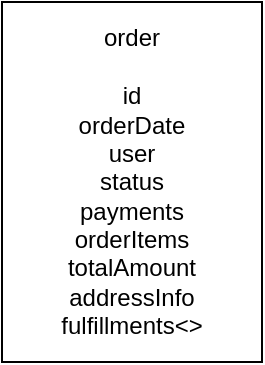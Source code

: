 <mxfile version="24.6.4" type="github">
  <diagram name="페이지-1" id="dSh9pYKv_Q1yFuXoLtGp">
    <mxGraphModel dx="753" dy="820" grid="1" gridSize="10" guides="1" tooltips="1" connect="1" arrows="1" fold="1" page="1" pageScale="1" pageWidth="827" pageHeight="1169" math="0" shadow="0">
      <root>
        <mxCell id="0" />
        <mxCell id="1" parent="0" />
        <mxCell id="WJOqefZVu4fYrQnyH5zh-1" value="order&lt;div&gt;&lt;br&gt;&lt;/div&gt;&lt;div&gt;id&lt;/div&gt;&lt;div&gt;orderDate&lt;/div&gt;&lt;div&gt;user&lt;/div&gt;&lt;div&gt;status&lt;/div&gt;&lt;div&gt;payments&lt;/div&gt;&lt;div&gt;orderItems&lt;/div&gt;&lt;div&gt;totalAmount&lt;/div&gt;&lt;div&gt;addressInfo&lt;/div&gt;&lt;div&gt;fulfillments&amp;lt;&amp;gt;&lt;/div&gt;" style="rounded=0;whiteSpace=wrap;html=1;" vertex="1" parent="1">
          <mxGeometry x="290" y="260" width="130" height="180" as="geometry" />
        </mxCell>
      </root>
    </mxGraphModel>
  </diagram>
</mxfile>
